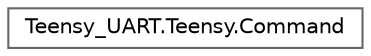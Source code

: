 digraph "Graphical Class Hierarchy"
{
 // LATEX_PDF_SIZE
  bgcolor="transparent";
  edge [fontname=Helvetica,fontsize=10,labelfontname=Helvetica,labelfontsize=10];
  node [fontname=Helvetica,fontsize=10,shape=box,height=0.2,width=0.4];
  rankdir="LR";
  Node0 [id="Node000000",label="Teensy_UART.Teensy.Command",height=0.2,width=0.4,color="grey40", fillcolor="white", style="filled",URL="$class_teensy___u_a_r_t_1_1_teensy_1_1_command.html",tooltip="User facing functions #."];
}

